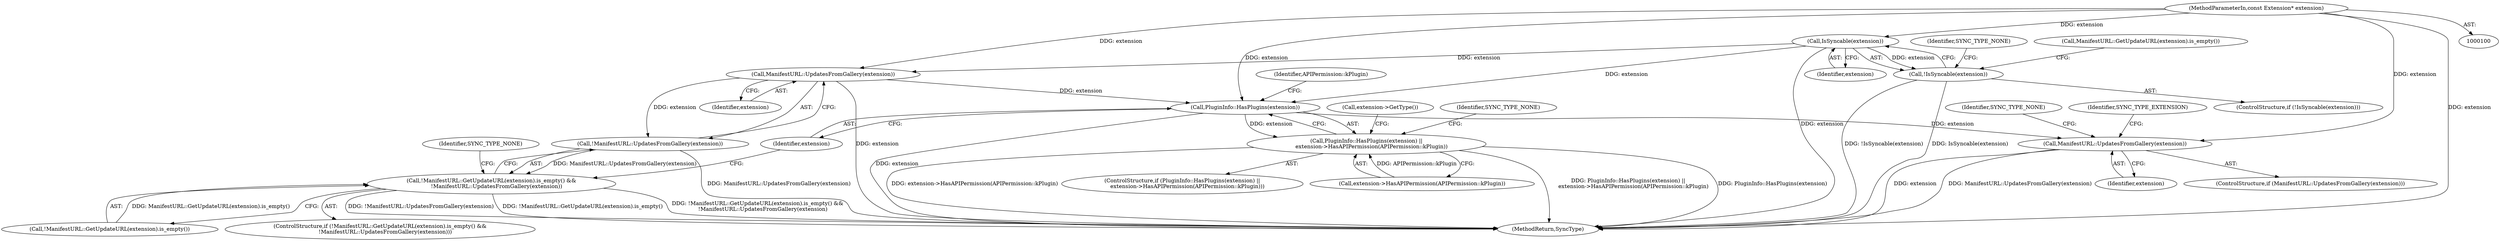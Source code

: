 digraph "0_Chrome_8c95ab0b50f8a257514f9647929267e62b1e611d@pointer" {
"1000101" [label="(MethodParameterIn,const Extension* extension)"];
"1000105" [label="(Call,IsSyncable(extension))"];
"1000104" [label="(Call,!IsSyncable(extension))"];
"1000115" [label="(Call,ManifestURL::UpdatesFromGallery(extension))"];
"1000114" [label="(Call,!ManifestURL::UpdatesFromGallery(extension))"];
"1000111" [label="(Call,!ManifestURL::GetUpdateURL(extension).is_empty() &&\n      !ManifestURL::UpdatesFromGallery(extension))"];
"1000122" [label="(Call,PluginInfo::HasPlugins(extension))"];
"1000121" [label="(Call,PluginInfo::HasPlugins(extension) ||\n      extension->HasAPIPermission(APIPermission::kPlugin))"];
"1000137" [label="(Call,ManifestURL::UpdatesFromGallery(extension))"];
"1000119" [label="(Identifier,SYNC_TYPE_NONE)"];
"1000104" [label="(Call,!IsSyncable(extension))"];
"1000138" [label="(Identifier,extension)"];
"1000103" [label="(ControlStructure,if (!IsSyncable(extension)))"];
"1000128" [label="(Identifier,SYNC_TYPE_NONE)"];
"1000156" [label="(MethodReturn,SyncType)"];
"1000116" [label="(Identifier,extension)"];
"1000111" [label="(Call,!ManifestURL::GetUpdateURL(extension).is_empty() &&\n      !ManifestURL::UpdatesFromGallery(extension))"];
"1000115" [label="(Call,ManifestURL::UpdatesFromGallery(extension))"];
"1000142" [label="(Identifier,SYNC_TYPE_NONE)"];
"1000122" [label="(Call,PluginInfo::HasPlugins(extension))"];
"1000130" [label="(Call,extension->GetType())"];
"1000109" [label="(Identifier,SYNC_TYPE_NONE)"];
"1000136" [label="(ControlStructure,if (ManifestURL::UpdatesFromGallery(extension)))"];
"1000125" [label="(Identifier,APIPermission::kPlugin)"];
"1000140" [label="(Identifier,SYNC_TYPE_EXTENSION)"];
"1000121" [label="(Call,PluginInfo::HasPlugins(extension) ||\n      extension->HasAPIPermission(APIPermission::kPlugin))"];
"1000110" [label="(ControlStructure,if (!ManifestURL::GetUpdateURL(extension).is_empty() &&\n      !ManifestURL::UpdatesFromGallery(extension)))"];
"1000113" [label="(Call,ManifestURL::GetUpdateURL(extension).is_empty())"];
"1000112" [label="(Call,!ManifestURL::GetUpdateURL(extension).is_empty())"];
"1000114" [label="(Call,!ManifestURL::UpdatesFromGallery(extension))"];
"1000101" [label="(MethodParameterIn,const Extension* extension)"];
"1000105" [label="(Call,IsSyncable(extension))"];
"1000120" [label="(ControlStructure,if (PluginInfo::HasPlugins(extension) ||\n      extension->HasAPIPermission(APIPermission::kPlugin)))"];
"1000106" [label="(Identifier,extension)"];
"1000137" [label="(Call,ManifestURL::UpdatesFromGallery(extension))"];
"1000123" [label="(Identifier,extension)"];
"1000124" [label="(Call,extension->HasAPIPermission(APIPermission::kPlugin))"];
"1000101" -> "1000100"  [label="AST: "];
"1000101" -> "1000156"  [label="DDG: extension"];
"1000101" -> "1000105"  [label="DDG: extension"];
"1000101" -> "1000115"  [label="DDG: extension"];
"1000101" -> "1000122"  [label="DDG: extension"];
"1000101" -> "1000137"  [label="DDG: extension"];
"1000105" -> "1000104"  [label="AST: "];
"1000105" -> "1000106"  [label="CFG: "];
"1000106" -> "1000105"  [label="AST: "];
"1000104" -> "1000105"  [label="CFG: "];
"1000105" -> "1000156"  [label="DDG: extension"];
"1000105" -> "1000104"  [label="DDG: extension"];
"1000105" -> "1000115"  [label="DDG: extension"];
"1000105" -> "1000122"  [label="DDG: extension"];
"1000104" -> "1000103"  [label="AST: "];
"1000109" -> "1000104"  [label="CFG: "];
"1000113" -> "1000104"  [label="CFG: "];
"1000104" -> "1000156"  [label="DDG: !IsSyncable(extension)"];
"1000104" -> "1000156"  [label="DDG: IsSyncable(extension)"];
"1000115" -> "1000114"  [label="AST: "];
"1000115" -> "1000116"  [label="CFG: "];
"1000116" -> "1000115"  [label="AST: "];
"1000114" -> "1000115"  [label="CFG: "];
"1000115" -> "1000156"  [label="DDG: extension"];
"1000115" -> "1000114"  [label="DDG: extension"];
"1000115" -> "1000122"  [label="DDG: extension"];
"1000114" -> "1000111"  [label="AST: "];
"1000111" -> "1000114"  [label="CFG: "];
"1000114" -> "1000156"  [label="DDG: ManifestURL::UpdatesFromGallery(extension)"];
"1000114" -> "1000111"  [label="DDG: ManifestURL::UpdatesFromGallery(extension)"];
"1000111" -> "1000110"  [label="AST: "];
"1000111" -> "1000112"  [label="CFG: "];
"1000112" -> "1000111"  [label="AST: "];
"1000119" -> "1000111"  [label="CFG: "];
"1000123" -> "1000111"  [label="CFG: "];
"1000111" -> "1000156"  [label="DDG: !ManifestURL::UpdatesFromGallery(extension)"];
"1000111" -> "1000156"  [label="DDG: !ManifestURL::GetUpdateURL(extension).is_empty()"];
"1000111" -> "1000156"  [label="DDG: !ManifestURL::GetUpdateURL(extension).is_empty() &&\n      !ManifestURL::UpdatesFromGallery(extension)"];
"1000112" -> "1000111"  [label="DDG: ManifestURL::GetUpdateURL(extension).is_empty()"];
"1000122" -> "1000121"  [label="AST: "];
"1000122" -> "1000123"  [label="CFG: "];
"1000123" -> "1000122"  [label="AST: "];
"1000125" -> "1000122"  [label="CFG: "];
"1000121" -> "1000122"  [label="CFG: "];
"1000122" -> "1000156"  [label="DDG: extension"];
"1000122" -> "1000121"  [label="DDG: extension"];
"1000122" -> "1000137"  [label="DDG: extension"];
"1000121" -> "1000120"  [label="AST: "];
"1000121" -> "1000124"  [label="CFG: "];
"1000124" -> "1000121"  [label="AST: "];
"1000128" -> "1000121"  [label="CFG: "];
"1000130" -> "1000121"  [label="CFG: "];
"1000121" -> "1000156"  [label="DDG: PluginInfo::HasPlugins(extension)"];
"1000121" -> "1000156"  [label="DDG: extension->HasAPIPermission(APIPermission::kPlugin)"];
"1000121" -> "1000156"  [label="DDG: PluginInfo::HasPlugins(extension) ||\n      extension->HasAPIPermission(APIPermission::kPlugin)"];
"1000124" -> "1000121"  [label="DDG: APIPermission::kPlugin"];
"1000137" -> "1000136"  [label="AST: "];
"1000137" -> "1000138"  [label="CFG: "];
"1000138" -> "1000137"  [label="AST: "];
"1000140" -> "1000137"  [label="CFG: "];
"1000142" -> "1000137"  [label="CFG: "];
"1000137" -> "1000156"  [label="DDG: extension"];
"1000137" -> "1000156"  [label="DDG: ManifestURL::UpdatesFromGallery(extension)"];
}

